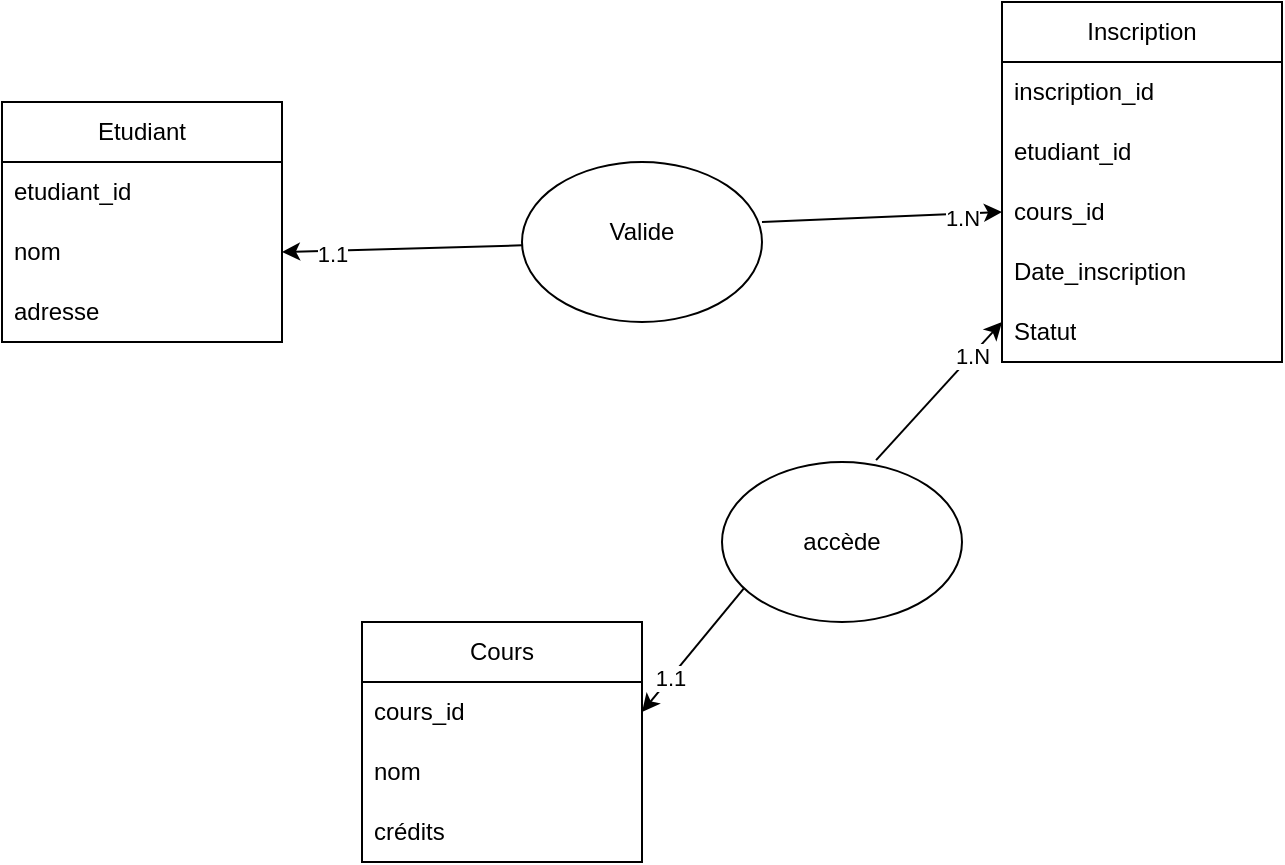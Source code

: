 <mxfile version="24.6.5" type="github">
  <diagram name="Page-1" id="GcaEi_LWb_ihpiTNSkn-">
    <mxGraphModel dx="1112" dy="481" grid="1" gridSize="10" guides="1" tooltips="1" connect="1" arrows="1" fold="1" page="1" pageScale="1" pageWidth="827" pageHeight="1169" math="0" shadow="0">
      <root>
        <mxCell id="0" />
        <mxCell id="1" parent="0" />
        <mxCell id="ELLhmeG_A2bBZwW3M-bB-14" value="Etudiant" style="swimlane;fontStyle=0;childLayout=stackLayout;horizontal=1;startSize=30;horizontalStack=0;resizeParent=1;resizeParentMax=0;resizeLast=0;collapsible=1;marginBottom=0;whiteSpace=wrap;html=1;" parent="1" vertex="1">
          <mxGeometry x="60" y="120" width="140" height="120" as="geometry">
            <mxRectangle x="60" y="120" width="90" height="30" as="alternateBounds" />
          </mxGeometry>
        </mxCell>
        <mxCell id="ELLhmeG_A2bBZwW3M-bB-15" value="etudiant_id" style="text;strokeColor=none;fillColor=none;align=left;verticalAlign=middle;spacingLeft=4;spacingRight=4;overflow=hidden;points=[[0,0.5],[1,0.5]];portConstraint=eastwest;rotatable=0;whiteSpace=wrap;html=1;" parent="ELLhmeG_A2bBZwW3M-bB-14" vertex="1">
          <mxGeometry y="30" width="140" height="30" as="geometry" />
        </mxCell>
        <mxCell id="ELLhmeG_A2bBZwW3M-bB-16" value="nom" style="text;strokeColor=none;fillColor=none;align=left;verticalAlign=middle;spacingLeft=4;spacingRight=4;overflow=hidden;points=[[0,0.5],[1,0.5]];portConstraint=eastwest;rotatable=0;whiteSpace=wrap;html=1;" parent="ELLhmeG_A2bBZwW3M-bB-14" vertex="1">
          <mxGeometry y="60" width="140" height="30" as="geometry" />
        </mxCell>
        <mxCell id="ELLhmeG_A2bBZwW3M-bB-17" value="adresse" style="text;strokeColor=none;fillColor=none;align=left;verticalAlign=middle;spacingLeft=4;spacingRight=4;overflow=hidden;points=[[0,0.5],[1,0.5]];portConstraint=eastwest;rotatable=0;whiteSpace=wrap;html=1;" parent="ELLhmeG_A2bBZwW3M-bB-14" vertex="1">
          <mxGeometry y="90" width="140" height="30" as="geometry" />
        </mxCell>
        <mxCell id="ELLhmeG_A2bBZwW3M-bB-18" value="Inscription" style="swimlane;fontStyle=0;childLayout=stackLayout;horizontal=1;startSize=30;horizontalStack=0;resizeParent=1;resizeParentMax=0;resizeLast=0;collapsible=1;marginBottom=0;whiteSpace=wrap;html=1;" parent="1" vertex="1">
          <mxGeometry x="560" y="70" width="140" height="180" as="geometry" />
        </mxCell>
        <mxCell id="ELLhmeG_A2bBZwW3M-bB-19" value="inscription_id" style="text;strokeColor=none;fillColor=none;align=left;verticalAlign=middle;spacingLeft=4;spacingRight=4;overflow=hidden;points=[[0,0.5],[1,0.5]];portConstraint=eastwest;rotatable=0;whiteSpace=wrap;html=1;" parent="ELLhmeG_A2bBZwW3M-bB-18" vertex="1">
          <mxGeometry y="30" width="140" height="30" as="geometry" />
        </mxCell>
        <mxCell id="ELLhmeG_A2bBZwW3M-bB-37" value="etudiant_id" style="text;strokeColor=none;fillColor=none;align=left;verticalAlign=middle;spacingLeft=4;spacingRight=4;overflow=hidden;points=[[0,0.5],[1,0.5]];portConstraint=eastwest;rotatable=0;whiteSpace=wrap;html=1;" parent="ELLhmeG_A2bBZwW3M-bB-18" vertex="1">
          <mxGeometry y="60" width="140" height="30" as="geometry" />
        </mxCell>
        <mxCell id="ELLhmeG_A2bBZwW3M-bB-21" value="cours_id" style="text;strokeColor=none;fillColor=none;align=left;verticalAlign=middle;spacingLeft=4;spacingRight=4;overflow=hidden;points=[[0,0.5],[1,0.5]];portConstraint=eastwest;rotatable=0;whiteSpace=wrap;html=1;" parent="ELLhmeG_A2bBZwW3M-bB-18" vertex="1">
          <mxGeometry y="90" width="140" height="30" as="geometry" />
        </mxCell>
        <mxCell id="ELLhmeG_A2bBZwW3M-bB-30" value="Date_inscription" style="text;strokeColor=none;fillColor=none;align=left;verticalAlign=middle;spacingLeft=4;spacingRight=4;overflow=hidden;points=[[0,0.5],[1,0.5]];portConstraint=eastwest;rotatable=0;whiteSpace=wrap;html=1;" parent="ELLhmeG_A2bBZwW3M-bB-18" vertex="1">
          <mxGeometry y="120" width="140" height="30" as="geometry" />
        </mxCell>
        <mxCell id="ELLhmeG_A2bBZwW3M-bB-29" value="Statut" style="text;strokeColor=none;fillColor=none;align=left;verticalAlign=middle;spacingLeft=4;spacingRight=4;overflow=hidden;points=[[0,0.5],[1,0.5]];portConstraint=eastwest;rotatable=0;whiteSpace=wrap;html=1;" parent="ELLhmeG_A2bBZwW3M-bB-18" vertex="1">
          <mxGeometry y="150" width="140" height="30" as="geometry" />
        </mxCell>
        <mxCell id="ELLhmeG_A2bBZwW3M-bB-22" value="Cours" style="swimlane;fontStyle=0;childLayout=stackLayout;horizontal=1;startSize=30;horizontalStack=0;resizeParent=1;resizeParentMax=0;resizeLast=0;collapsible=1;marginBottom=0;whiteSpace=wrap;html=1;" parent="1" vertex="1">
          <mxGeometry x="240" y="380" width="140" height="120" as="geometry" />
        </mxCell>
        <mxCell id="ELLhmeG_A2bBZwW3M-bB-23" value="cours_id" style="text;strokeColor=none;fillColor=none;align=left;verticalAlign=middle;spacingLeft=4;spacingRight=4;overflow=hidden;points=[[0,0.5],[1,0.5]];portConstraint=eastwest;rotatable=0;whiteSpace=wrap;html=1;" parent="ELLhmeG_A2bBZwW3M-bB-22" vertex="1">
          <mxGeometry y="30" width="140" height="30" as="geometry" />
        </mxCell>
        <mxCell id="ELLhmeG_A2bBZwW3M-bB-24" value="nom" style="text;strokeColor=none;fillColor=none;align=left;verticalAlign=middle;spacingLeft=4;spacingRight=4;overflow=hidden;points=[[0,0.5],[1,0.5]];portConstraint=eastwest;rotatable=0;whiteSpace=wrap;html=1;" parent="ELLhmeG_A2bBZwW3M-bB-22" vertex="1">
          <mxGeometry y="60" width="140" height="30" as="geometry" />
        </mxCell>
        <mxCell id="ELLhmeG_A2bBZwW3M-bB-25" value="crédits" style="text;strokeColor=none;fillColor=none;align=left;verticalAlign=middle;spacingLeft=4;spacingRight=4;overflow=hidden;points=[[0,0.5],[1,0.5]];portConstraint=eastwest;rotatable=0;whiteSpace=wrap;html=1;" parent="ELLhmeG_A2bBZwW3M-bB-22" vertex="1">
          <mxGeometry y="90" width="140" height="30" as="geometry" />
        </mxCell>
        <mxCell id="ELLhmeG_A2bBZwW3M-bB-44" style="edgeStyle=orthogonalEdgeStyle;rounded=0;orthogonalLoop=1;jettySize=auto;html=1;exitX=1;exitY=0.5;exitDx=0;exitDy=0;" parent="ELLhmeG_A2bBZwW3M-bB-22" source="ELLhmeG_A2bBZwW3M-bB-25" target="ELLhmeG_A2bBZwW3M-bB-25" edge="1">
          <mxGeometry relative="1" as="geometry" />
        </mxCell>
        <mxCell id="ELLhmeG_A2bBZwW3M-bB-33" value="" style="ellipse;whiteSpace=wrap;html=1;" parent="1" vertex="1">
          <mxGeometry x="320" y="150" width="120" height="80" as="geometry" />
        </mxCell>
        <mxCell id="ELLhmeG_A2bBZwW3M-bB-34" value="" style="endArrow=classic;html=1;rounded=0;entryX=0;entryY=0.5;entryDx=0;entryDy=0;" parent="1" edge="1">
          <mxGeometry width="50" height="50" relative="1" as="geometry">
            <mxPoint x="440" y="180" as="sourcePoint" />
            <mxPoint x="560" y="175" as="targetPoint" />
          </mxGeometry>
        </mxCell>
        <mxCell id="ELLhmeG_A2bBZwW3M-bB-38" value="1.N" style="edgeLabel;html=1;align=center;verticalAlign=middle;resizable=0;points=[];" parent="ELLhmeG_A2bBZwW3M-bB-34" vertex="1" connectable="0">
          <mxGeometry x="0.665" y="-2" relative="1" as="geometry">
            <mxPoint as="offset" />
          </mxGeometry>
        </mxCell>
        <mxCell id="ELLhmeG_A2bBZwW3M-bB-35" value="Valide" style="text;html=1;align=center;verticalAlign=middle;whiteSpace=wrap;rounded=0;" parent="1" vertex="1">
          <mxGeometry x="350" y="170" width="60" height="30" as="geometry" />
        </mxCell>
        <mxCell id="ELLhmeG_A2bBZwW3M-bB-36" value="" style="endArrow=classic;html=1;rounded=0;entryX=1;entryY=0.5;entryDx=0;entryDy=0;" parent="1" source="ELLhmeG_A2bBZwW3M-bB-33" target="ELLhmeG_A2bBZwW3M-bB-16" edge="1">
          <mxGeometry width="50" height="50" relative="1" as="geometry">
            <mxPoint x="230" y="230" as="sourcePoint" />
            <mxPoint x="280" y="180" as="targetPoint" />
          </mxGeometry>
        </mxCell>
        <mxCell id="ELLhmeG_A2bBZwW3M-bB-39" value="1.1" style="edgeLabel;html=1;align=center;verticalAlign=middle;resizable=0;points=[];" parent="ELLhmeG_A2bBZwW3M-bB-36" vertex="1" connectable="0">
          <mxGeometry x="0.584" y="1" relative="1" as="geometry">
            <mxPoint as="offset" />
          </mxGeometry>
        </mxCell>
        <mxCell id="ELLhmeG_A2bBZwW3M-bB-40" value="accède" style="ellipse;whiteSpace=wrap;html=1;" parent="1" vertex="1">
          <mxGeometry x="420" y="300" width="120" height="80" as="geometry" />
        </mxCell>
        <mxCell id="ELLhmeG_A2bBZwW3M-bB-46" value="" style="endArrow=classic;html=1;rounded=0;exitX=0.642;exitY=-0.012;exitDx=0;exitDy=0;exitPerimeter=0;" parent="1" source="ELLhmeG_A2bBZwW3M-bB-40" edge="1">
          <mxGeometry width="50" height="50" relative="1" as="geometry">
            <mxPoint x="510" y="280" as="sourcePoint" />
            <mxPoint x="560" y="230" as="targetPoint" />
          </mxGeometry>
        </mxCell>
        <mxCell id="ELLhmeG_A2bBZwW3M-bB-51" value="1.N" style="edgeLabel;html=1;align=center;verticalAlign=middle;resizable=0;points=[];" parent="ELLhmeG_A2bBZwW3M-bB-46" vertex="1" connectable="0">
          <mxGeometry x="0.515" relative="1" as="geometry">
            <mxPoint as="offset" />
          </mxGeometry>
        </mxCell>
        <mxCell id="ELLhmeG_A2bBZwW3M-bB-49" value="" style="endArrow=classic;html=1;rounded=0;exitX=0.092;exitY=0.788;exitDx=0;exitDy=0;exitPerimeter=0;entryX=1;entryY=0.5;entryDx=0;entryDy=0;" parent="1" source="ELLhmeG_A2bBZwW3M-bB-40" target="ELLhmeG_A2bBZwW3M-bB-23" edge="1">
          <mxGeometry width="50" height="50" relative="1" as="geometry">
            <mxPoint x="410" y="460" as="sourcePoint" />
            <mxPoint x="460" y="410" as="targetPoint" />
          </mxGeometry>
        </mxCell>
        <mxCell id="ELLhmeG_A2bBZwW3M-bB-50" value="1.1" style="edgeLabel;html=1;align=center;verticalAlign=middle;resizable=0;points=[];" parent="ELLhmeG_A2bBZwW3M-bB-49" vertex="1" connectable="0">
          <mxGeometry x="0.451" relative="1" as="geometry">
            <mxPoint as="offset" />
          </mxGeometry>
        </mxCell>
      </root>
    </mxGraphModel>
  </diagram>
</mxfile>
